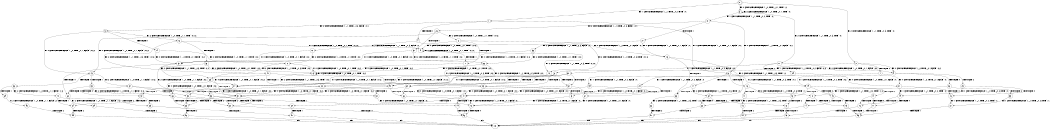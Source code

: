 digraph BCG {
size = "7, 10.5";
center = TRUE;
node [shape = circle];
0 [peripheries = 2];
0 -> 1 [label = "EX !1 !ATOMIC_EXCH_BRANCH (1, +1, TRUE, +0, 2, TRUE) !:0:"];
0 -> 2 [label = "EX !2 !ATOMIC_EXCH_BRANCH (1, +1, TRUE, +0, 3, TRUE) !:0:"];
0 -> 3 [label = "EX !0 !ATOMIC_EXCH_BRANCH (1, +0, TRUE, +0, 1, TRUE) !:0:"];
1 -> 4 [label = "TERMINATE !1"];
1 -> 5 [label = "EX !2 !ATOMIC_EXCH_BRANCH (1, +1, TRUE, +0, 3, FALSE) !:0:1:"];
1 -> 6 [label = "EX !0 !ATOMIC_EXCH_BRANCH (1, +0, TRUE, +0, 1, FALSE) !:0:1:"];
2 -> 7 [label = "TERMINATE !2"];
2 -> 8 [label = "EX !1 !ATOMIC_EXCH_BRANCH (1, +1, TRUE, +0, 2, FALSE) !:0:2:"];
2 -> 9 [label = "EX !0 !ATOMIC_EXCH_BRANCH (1, +0, TRUE, +0, 1, FALSE) !:0:2:"];
3 -> 10 [label = "EX !1 !ATOMIC_EXCH_BRANCH (1, +1, TRUE, +0, 2, TRUE) !:0:"];
3 -> 11 [label = "EX !2 !ATOMIC_EXCH_BRANCH (1, +1, TRUE, +0, 3, TRUE) !:0:"];
3 -> 3 [label = "EX !0 !ATOMIC_EXCH_BRANCH (1, +0, TRUE, +0, 1, TRUE) !:0:"];
4 -> 12 [label = "EX !2 !ATOMIC_EXCH_BRANCH (1, +1, TRUE, +0, 3, FALSE) !:0:"];
4 -> 13 [label = "EX !0 !ATOMIC_EXCH_BRANCH (1, +0, TRUE, +0, 1, FALSE) !:0:"];
5 -> 14 [label = "TERMINATE !1"];
5 -> 15 [label = "EX !0 !ATOMIC_EXCH_BRANCH (1, +0, TRUE, +0, 1, FALSE) !:0:1:2:"];
5 -> 16 [label = "EX !2 !ATOMIC_EXCH_BRANCH (1, +0, TRUE, +1, 1, TRUE) !:0:1:2:"];
6 -> 17 [label = "TERMINATE !1"];
6 -> 18 [label = "TERMINATE !0"];
6 -> 19 [label = "EX !2 !ATOMIC_EXCH_BRANCH (1, +1, TRUE, +0, 3, TRUE) !:0:1:"];
7 -> 20 [label = "EX !1 !ATOMIC_EXCH_BRANCH (1, +1, TRUE, +0, 2, FALSE) !:0:"];
7 -> 21 [label = "EX !0 !ATOMIC_EXCH_BRANCH (1, +0, TRUE, +0, 1, FALSE) !:0:"];
8 -> 22 [label = "TERMINATE !1"];
8 -> 23 [label = "TERMINATE !2"];
8 -> 24 [label = "EX !0 !ATOMIC_EXCH_BRANCH (1, +0, TRUE, +0, 1, FALSE) !:0:1:2:"];
9 -> 25 [label = "TERMINATE !2"];
9 -> 26 [label = "TERMINATE !0"];
9 -> 19 [label = "EX !1 !ATOMIC_EXCH_BRANCH (1, +1, TRUE, +0, 2, TRUE) !:0:2:"];
10 -> 27 [label = "TERMINATE !1"];
10 -> 28 [label = "EX !2 !ATOMIC_EXCH_BRANCH (1, +1, TRUE, +0, 3, FALSE) !:0:1:"];
10 -> 6 [label = "EX !0 !ATOMIC_EXCH_BRANCH (1, +0, TRUE, +0, 1, FALSE) !:0:1:"];
11 -> 29 [label = "TERMINATE !2"];
11 -> 30 [label = "EX !1 !ATOMIC_EXCH_BRANCH (1, +1, TRUE, +0, 2, FALSE) !:0:2:"];
11 -> 9 [label = "EX !0 !ATOMIC_EXCH_BRANCH (1, +0, TRUE, +0, 1, FALSE) !:0:2:"];
12 -> 31 [label = "EX !0 !ATOMIC_EXCH_BRANCH (1, +0, TRUE, +0, 1, FALSE) !:0:2:"];
12 -> 32 [label = "EX !2 !ATOMIC_EXCH_BRANCH (1, +0, TRUE, +1, 1, TRUE) !:0:2:"];
13 -> 33 [label = "TERMINATE !0"];
13 -> 34 [label = "EX !2 !ATOMIC_EXCH_BRANCH (1, +1, TRUE, +0, 3, TRUE) !:0:"];
14 -> 31 [label = "EX !0 !ATOMIC_EXCH_BRANCH (1, +0, TRUE, +0, 1, FALSE) !:0:2:"];
14 -> 32 [label = "EX !2 !ATOMIC_EXCH_BRANCH (1, +0, TRUE, +1, 1, TRUE) !:0:2:"];
15 -> 35 [label = "TERMINATE !1"];
15 -> 36 [label = "TERMINATE !0"];
15 -> 37 [label = "EX !2 !ATOMIC_EXCH_BRANCH (1, +0, TRUE, +1, 1, FALSE) !:0:1:2:"];
16 -> 38 [label = "TERMINATE !1"];
16 -> 39 [label = "EX !0 !ATOMIC_EXCH_BRANCH (1, +0, TRUE, +0, 1, TRUE) !:0:1:2:"];
16 -> 40 [label = "EX !2 !ATOMIC_EXCH_BRANCH (1, +1, TRUE, +0, 3, TRUE) !:0:1:2:"];
17 -> 33 [label = "TERMINATE !0"];
17 -> 34 [label = "EX !2 !ATOMIC_EXCH_BRANCH (1, +1, TRUE, +0, 3, TRUE) !:0:"];
18 -> 41 [label = "TERMINATE !1"];
18 -> 42 [label = "EX !2 !ATOMIC_EXCH_BRANCH (1, +1, TRUE, +0, 3, TRUE) !:1:"];
19 -> 43 [label = "TERMINATE !1"];
19 -> 44 [label = "TERMINATE !2"];
19 -> 45 [label = "TERMINATE !0"];
20 -> 46 [label = "TERMINATE !1"];
20 -> 47 [label = "EX !0 !ATOMIC_EXCH_BRANCH (1, +0, TRUE, +0, 1, FALSE) !:0:1:"];
21 -> 48 [label = "TERMINATE !0"];
21 -> 49 [label = "EX !1 !ATOMIC_EXCH_BRANCH (1, +1, TRUE, +0, 2, TRUE) !:0:"];
22 -> 50 [label = "TERMINATE !2"];
22 -> 51 [label = "EX !0 !ATOMIC_EXCH_BRANCH (1, +0, TRUE, +0, 1, FALSE) !:0:2:"];
23 -> 46 [label = "TERMINATE !1"];
23 -> 47 [label = "EX !0 !ATOMIC_EXCH_BRANCH (1, +0, TRUE, +0, 1, FALSE) !:0:1:"];
24 -> 52 [label = "TERMINATE !1"];
24 -> 53 [label = "TERMINATE !2"];
24 -> 54 [label = "TERMINATE !0"];
25 -> 48 [label = "TERMINATE !0"];
25 -> 49 [label = "EX !1 !ATOMIC_EXCH_BRANCH (1, +1, TRUE, +0, 2, TRUE) !:0:"];
26 -> 55 [label = "TERMINATE !2"];
26 -> 42 [label = "EX !1 !ATOMIC_EXCH_BRANCH (1, +1, TRUE, +0, 2, TRUE) !:1:2:"];
27 -> 56 [label = "EX !2 !ATOMIC_EXCH_BRANCH (1, +1, TRUE, +0, 3, FALSE) !:0:"];
27 -> 13 [label = "EX !0 !ATOMIC_EXCH_BRANCH (1, +0, TRUE, +0, 1, FALSE) !:0:"];
28 -> 57 [label = "TERMINATE !1"];
28 -> 58 [label = "EX !2 !ATOMIC_EXCH_BRANCH (1, +0, TRUE, +1, 1, TRUE) !:0:1:2:"];
28 -> 15 [label = "EX !0 !ATOMIC_EXCH_BRANCH (1, +0, TRUE, +0, 1, FALSE) !:0:1:2:"];
29 -> 59 [label = "EX !1 !ATOMIC_EXCH_BRANCH (1, +1, TRUE, +0, 2, FALSE) !:0:"];
29 -> 21 [label = "EX !0 !ATOMIC_EXCH_BRANCH (1, +0, TRUE, +0, 1, FALSE) !:0:"];
30 -> 60 [label = "TERMINATE !1"];
30 -> 61 [label = "TERMINATE !2"];
30 -> 24 [label = "EX !0 !ATOMIC_EXCH_BRANCH (1, +0, TRUE, +0, 1, FALSE) !:0:1:2:"];
31 -> 62 [label = "TERMINATE !0"];
31 -> 63 [label = "EX !2 !ATOMIC_EXCH_BRANCH (1, +0, TRUE, +1, 1, FALSE) !:0:2:"];
32 -> 64 [label = "EX !0 !ATOMIC_EXCH_BRANCH (1, +0, TRUE, +0, 1, TRUE) !:0:2:"];
32 -> 65 [label = "EX !2 !ATOMIC_EXCH_BRANCH (1, +1, TRUE, +0, 3, TRUE) !:0:2:"];
33 -> 66 [label = "EX !2 !ATOMIC_EXCH_BRANCH (1, +1, TRUE, +0, 3, TRUE) !:1:2:"];
34 -> 67 [label = "TERMINATE !2"];
34 -> 68 [label = "TERMINATE !0"];
35 -> 62 [label = "TERMINATE !0"];
35 -> 63 [label = "EX !2 !ATOMIC_EXCH_BRANCH (1, +0, TRUE, +1, 1, FALSE) !:0:2:"];
36 -> 69 [label = "TERMINATE !1"];
36 -> 70 [label = "EX !2 !ATOMIC_EXCH_BRANCH (1, +0, TRUE, +1, 1, FALSE) !:1:2:"];
37 -> 52 [label = "TERMINATE !1"];
37 -> 53 [label = "TERMINATE !2"];
37 -> 54 [label = "TERMINATE !0"];
38 -> 64 [label = "EX !0 !ATOMIC_EXCH_BRANCH (1, +0, TRUE, +0, 1, TRUE) !:0:2:"];
38 -> 65 [label = "EX !2 !ATOMIC_EXCH_BRANCH (1, +1, TRUE, +0, 3, TRUE) !:0:2:"];
39 -> 71 [label = "TERMINATE !1"];
39 -> 72 [label = "EX !2 !ATOMIC_EXCH_BRANCH (1, +1, TRUE, +0, 3, TRUE) !:0:1:2:"];
39 -> 39 [label = "EX !0 !ATOMIC_EXCH_BRANCH (1, +0, TRUE, +0, 1, TRUE) !:0:1:2:"];
40 -> 22 [label = "TERMINATE !1"];
40 -> 23 [label = "TERMINATE !2"];
40 -> 24 [label = "EX !0 !ATOMIC_EXCH_BRANCH (1, +0, TRUE, +0, 1, FALSE) !:0:1:2:"];
41 -> 73 [label = "EX !2 !ATOMIC_EXCH_BRANCH (1, +1, TRUE, +0, 3, TRUE) !:2:"];
42 -> 74 [label = "TERMINATE !1"];
42 -> 75 [label = "TERMINATE !2"];
43 -> 67 [label = "TERMINATE !2"];
43 -> 68 [label = "TERMINATE !0"];
44 -> 76 [label = "TERMINATE !1"];
44 -> 77 [label = "TERMINATE !0"];
45 -> 74 [label = "TERMINATE !1"];
45 -> 75 [label = "TERMINATE !2"];
46 -> 78 [label = "EX !0 !ATOMIC_EXCH_BRANCH (1, +0, TRUE, +0, 1, FALSE) !:0:"];
47 -> 79 [label = "TERMINATE !1"];
47 -> 80 [label = "TERMINATE !0"];
48 -> 81 [label = "EX !1 !ATOMIC_EXCH_BRANCH (1, +1, TRUE, +0, 2, TRUE) !:1:"];
49 -> 76 [label = "TERMINATE !1"];
49 -> 77 [label = "TERMINATE !0"];
50 -> 78 [label = "EX !0 !ATOMIC_EXCH_BRANCH (1, +0, TRUE, +0, 1, FALSE) !:0:"];
51 -> 82 [label = "TERMINATE !2"];
51 -> 83 [label = "TERMINATE !0"];
52 -> 82 [label = "TERMINATE !2"];
52 -> 83 [label = "TERMINATE !0"];
53 -> 79 [label = "TERMINATE !1"];
53 -> 80 [label = "TERMINATE !0"];
54 -> 84 [label = "TERMINATE !1"];
54 -> 85 [label = "TERMINATE !2"];
55 -> 81 [label = "EX !1 !ATOMIC_EXCH_BRANCH (1, +1, TRUE, +0, 2, TRUE) !:1:"];
56 -> 86 [label = "EX !2 !ATOMIC_EXCH_BRANCH (1, +0, TRUE, +1, 1, TRUE) !:0:2:"];
56 -> 31 [label = "EX !0 !ATOMIC_EXCH_BRANCH (1, +0, TRUE, +0, 1, FALSE) !:0:2:"];
57 -> 86 [label = "EX !2 !ATOMIC_EXCH_BRANCH (1, +0, TRUE, +1, 1, TRUE) !:0:2:"];
57 -> 31 [label = "EX !0 !ATOMIC_EXCH_BRANCH (1, +0, TRUE, +0, 1, FALSE) !:0:2:"];
58 -> 71 [label = "TERMINATE !1"];
58 -> 72 [label = "EX !2 !ATOMIC_EXCH_BRANCH (1, +1, TRUE, +0, 3, TRUE) !:0:1:2:"];
58 -> 39 [label = "EX !0 !ATOMIC_EXCH_BRANCH (1, +0, TRUE, +0, 1, TRUE) !:0:1:2:"];
59 -> 87 [label = "TERMINATE !1"];
59 -> 47 [label = "EX !0 !ATOMIC_EXCH_BRANCH (1, +0, TRUE, +0, 1, FALSE) !:0:1:"];
60 -> 88 [label = "TERMINATE !2"];
60 -> 51 [label = "EX !0 !ATOMIC_EXCH_BRANCH (1, +0, TRUE, +0, 1, FALSE) !:0:2:"];
61 -> 87 [label = "TERMINATE !1"];
61 -> 47 [label = "EX !0 !ATOMIC_EXCH_BRANCH (1, +0, TRUE, +0, 1, FALSE) !:0:1:"];
62 -> 89 [label = "EX !2 !ATOMIC_EXCH_BRANCH (1, +0, TRUE, +1, 1, FALSE) !:1:2:"];
63 -> 82 [label = "TERMINATE !2"];
63 -> 83 [label = "TERMINATE !0"];
64 -> 90 [label = "EX !2 !ATOMIC_EXCH_BRANCH (1, +1, TRUE, +0, 3, TRUE) !:0:2:"];
64 -> 64 [label = "EX !0 !ATOMIC_EXCH_BRANCH (1, +0, TRUE, +0, 1, TRUE) !:0:2:"];
65 -> 50 [label = "TERMINATE !2"];
65 -> 51 [label = "EX !0 !ATOMIC_EXCH_BRANCH (1, +0, TRUE, +0, 1, FALSE) !:0:2:"];
66 -> 91 [label = "TERMINATE !2"];
67 -> 92 [label = "TERMINATE !0"];
68 -> 91 [label = "TERMINATE !2"];
69 -> 93 [label = "EX !2 !ATOMIC_EXCH_BRANCH (1, +0, TRUE, +1, 1, FALSE) !:2:"];
70 -> 84 [label = "TERMINATE !1"];
70 -> 85 [label = "TERMINATE !2"];
71 -> 90 [label = "EX !2 !ATOMIC_EXCH_BRANCH (1, +1, TRUE, +0, 3, TRUE) !:0:2:"];
71 -> 64 [label = "EX !0 !ATOMIC_EXCH_BRANCH (1, +0, TRUE, +0, 1, TRUE) !:0:2:"];
72 -> 60 [label = "TERMINATE !1"];
72 -> 61 [label = "TERMINATE !2"];
72 -> 24 [label = "EX !0 !ATOMIC_EXCH_BRANCH (1, +0, TRUE, +0, 1, FALSE) !:0:1:2:"];
73 -> 94 [label = "TERMINATE !2"];
74 -> 94 [label = "TERMINATE !2"];
75 -> 95 [label = "TERMINATE !1"];
76 -> 92 [label = "TERMINATE !0"];
77 -> 95 [label = "TERMINATE !1"];
78 -> 96 [label = "TERMINATE !0"];
79 -> 96 [label = "TERMINATE !0"];
80 -> 97 [label = "TERMINATE !1"];
81 -> 95 [label = "TERMINATE !1"];
82 -> 96 [label = "TERMINATE !0"];
83 -> 98 [label = "TERMINATE !2"];
84 -> 99 [label = "TERMINATE !2"];
85 -> 97 [label = "TERMINATE !1"];
86 -> 90 [label = "EX !2 !ATOMIC_EXCH_BRANCH (1, +1, TRUE, +0, 3, TRUE) !:0:2:"];
86 -> 64 [label = "EX !0 !ATOMIC_EXCH_BRANCH (1, +0, TRUE, +0, 1, TRUE) !:0:2:"];
87 -> 78 [label = "EX !0 !ATOMIC_EXCH_BRANCH (1, +0, TRUE, +0, 1, FALSE) !:0:"];
88 -> 78 [label = "EX !0 !ATOMIC_EXCH_BRANCH (1, +0, TRUE, +0, 1, FALSE) !:0:"];
89 -> 98 [label = "TERMINATE !2"];
90 -> 88 [label = "TERMINATE !2"];
90 -> 51 [label = "EX !0 !ATOMIC_EXCH_BRANCH (1, +0, TRUE, +0, 1, FALSE) !:0:2:"];
91 -> 100 [label = "exit"];
92 -> 100 [label = "exit"];
93 -> 99 [label = "TERMINATE !2"];
94 -> 100 [label = "exit"];
95 -> 100 [label = "exit"];
96 -> 100 [label = "exit"];
97 -> 100 [label = "exit"];
98 -> 100 [label = "exit"];
99 -> 100 [label = "exit"];
}
